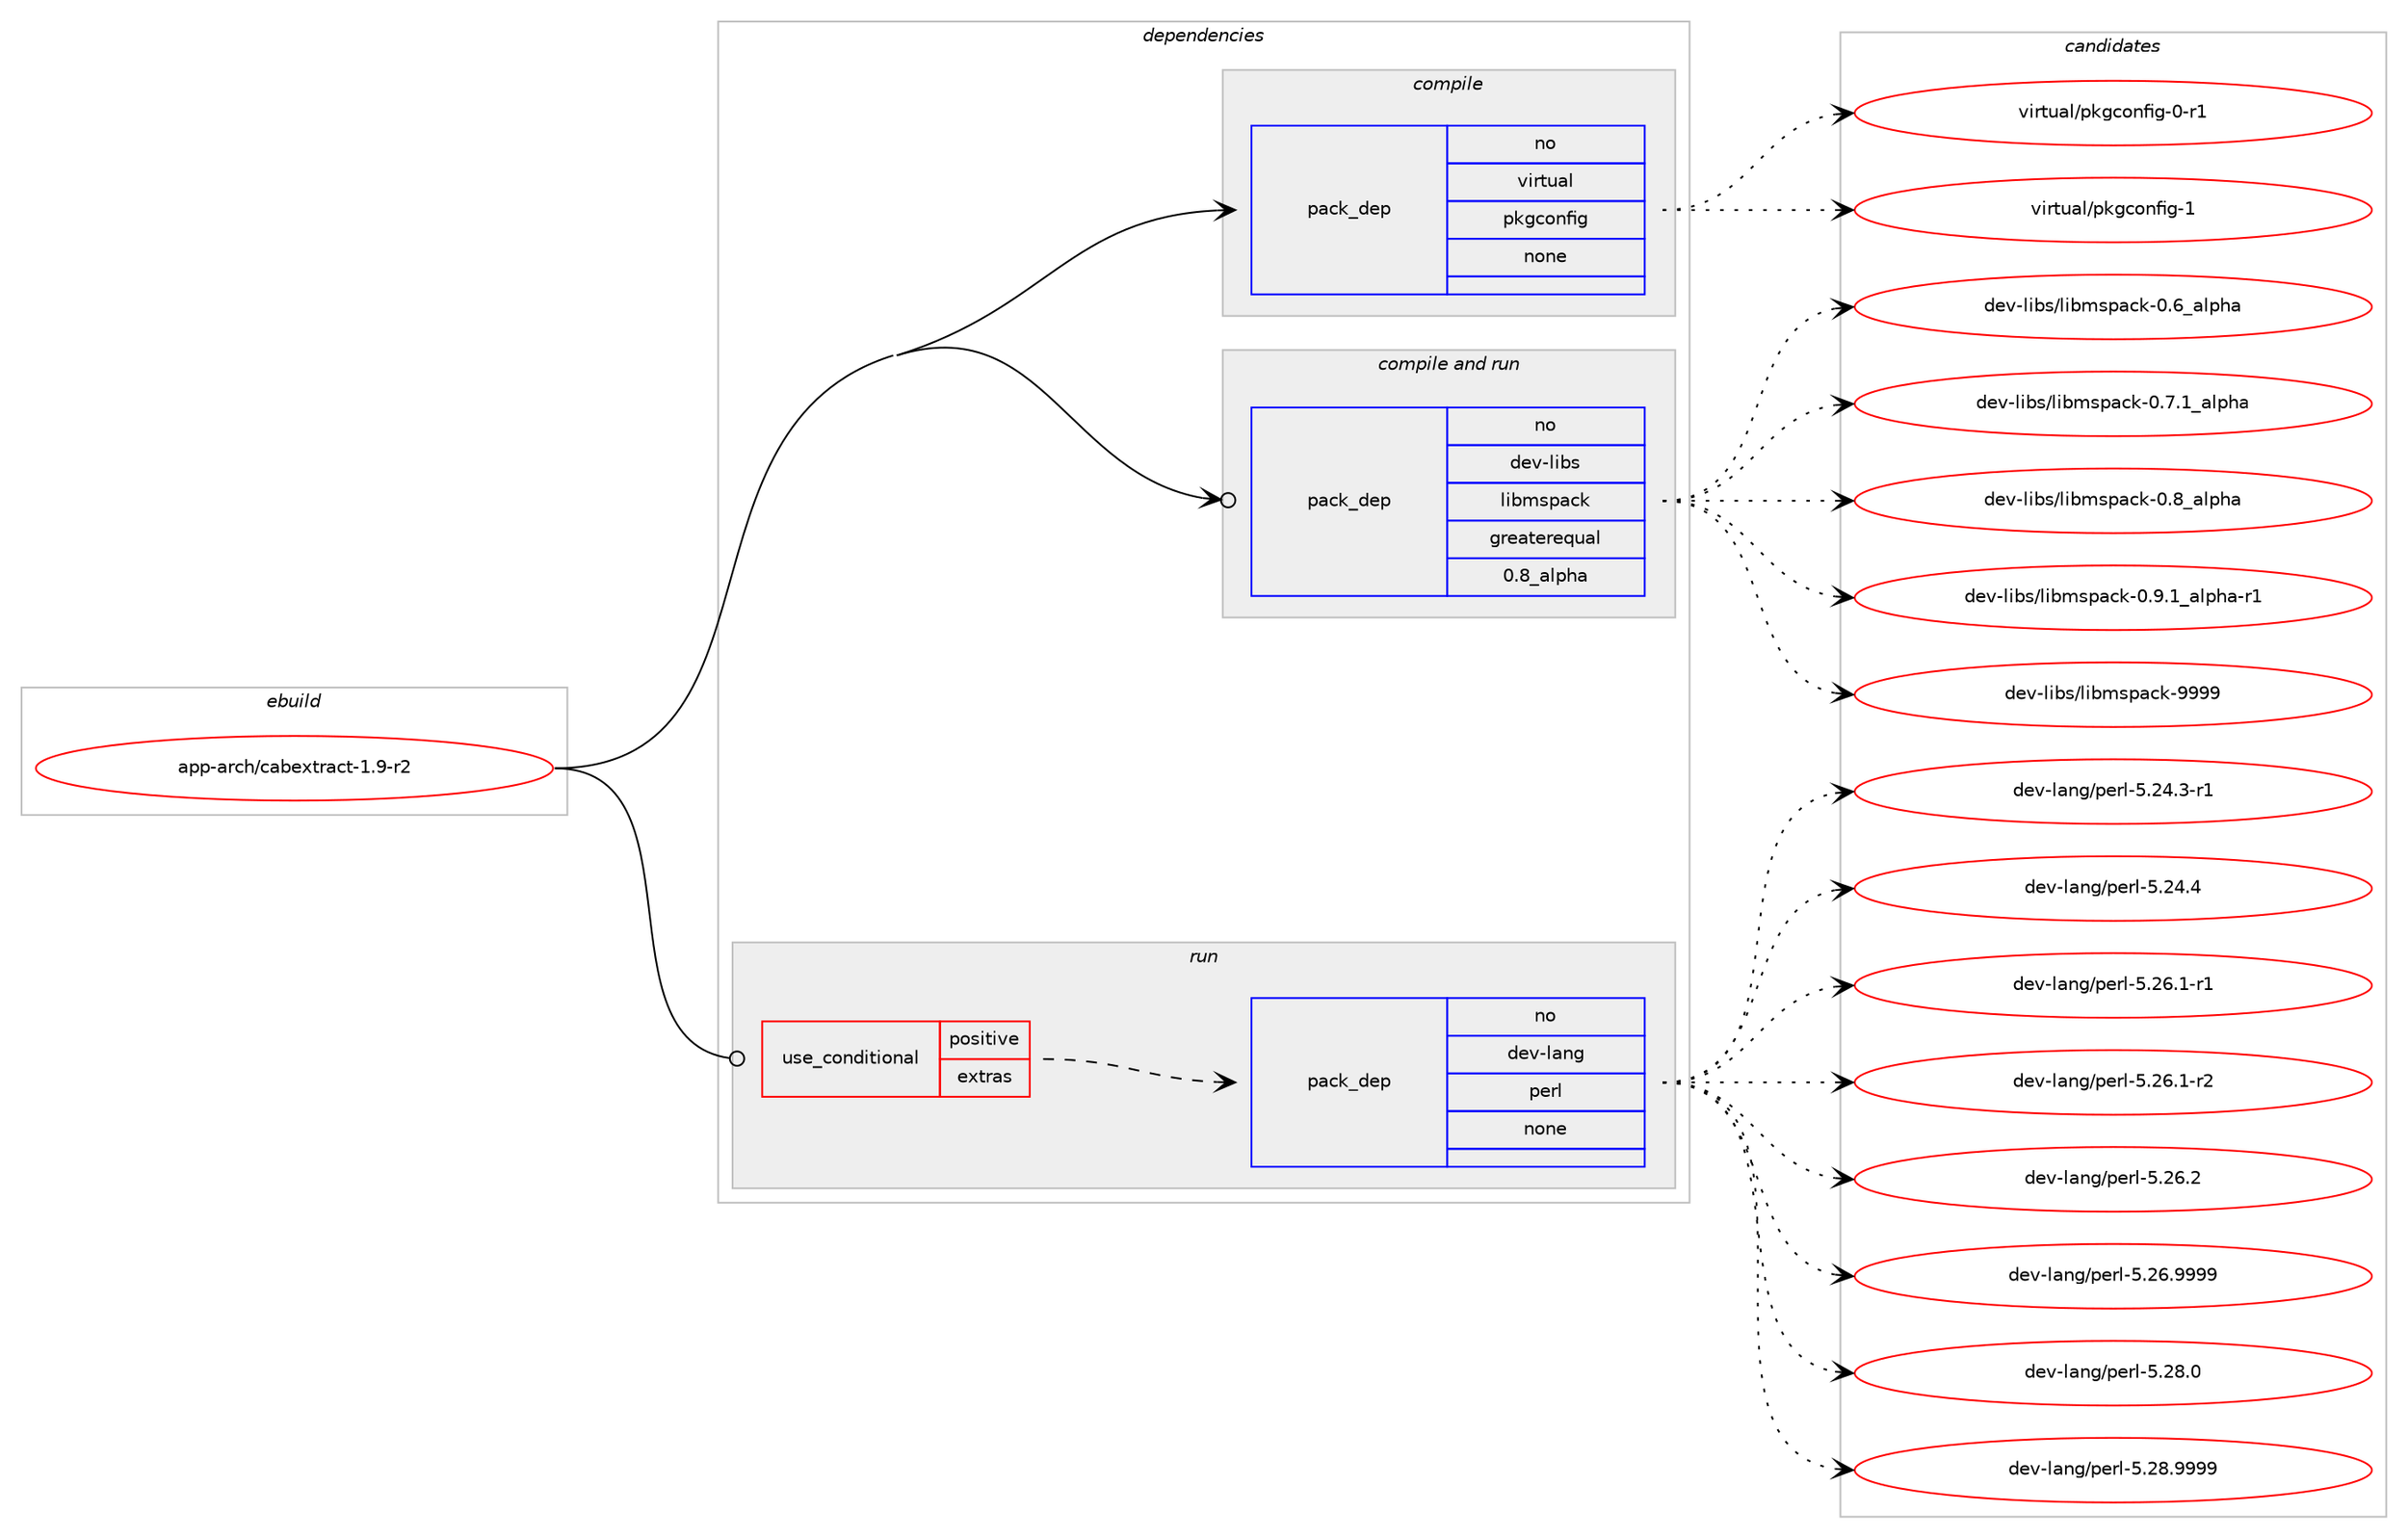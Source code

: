 digraph prolog {

# *************
# Graph options
# *************

newrank=true;
concentrate=true;
compound=true;
graph [rankdir=LR,fontname=Helvetica,fontsize=10,ranksep=1.5];#, ranksep=2.5, nodesep=0.2];
edge  [arrowhead=vee];
node  [fontname=Helvetica,fontsize=10];

# **********
# The ebuild
# **********

subgraph cluster_leftcol {
color=gray;
rank=same;
label=<<i>ebuild</i>>;
id [label="app-arch/cabextract-1.9-r2", color=red, width=4, href="../app-arch/cabextract-1.9-r2.svg"];
}

# ****************
# The dependencies
# ****************

subgraph cluster_midcol {
color=gray;
label=<<i>dependencies</i>>;
subgraph cluster_compile {
fillcolor="#eeeeee";
style=filled;
label=<<i>compile</i>>;
subgraph pack904753 {
dependency1270931 [label=<<TABLE BORDER="0" CELLBORDER="1" CELLSPACING="0" CELLPADDING="4" WIDTH="220"><TR><TD ROWSPAN="6" CELLPADDING="30">pack_dep</TD></TR><TR><TD WIDTH="110">no</TD></TR><TR><TD>virtual</TD></TR><TR><TD>pkgconfig</TD></TR><TR><TD>none</TD></TR><TR><TD></TD></TR></TABLE>>, shape=none, color=blue];
}
id:e -> dependency1270931:w [weight=20,style="solid",arrowhead="vee"];
}
subgraph cluster_compileandrun {
fillcolor="#eeeeee";
style=filled;
label=<<i>compile and run</i>>;
subgraph pack904754 {
dependency1270932 [label=<<TABLE BORDER="0" CELLBORDER="1" CELLSPACING="0" CELLPADDING="4" WIDTH="220"><TR><TD ROWSPAN="6" CELLPADDING="30">pack_dep</TD></TR><TR><TD WIDTH="110">no</TD></TR><TR><TD>dev-libs</TD></TR><TR><TD>libmspack</TD></TR><TR><TD>greaterequal</TD></TR><TR><TD>0.8_alpha</TD></TR></TABLE>>, shape=none, color=blue];
}
id:e -> dependency1270932:w [weight=20,style="solid",arrowhead="odotvee"];
}
subgraph cluster_run {
fillcolor="#eeeeee";
style=filled;
label=<<i>run</i>>;
subgraph cond346459 {
dependency1270933 [label=<<TABLE BORDER="0" CELLBORDER="1" CELLSPACING="0" CELLPADDING="4"><TR><TD ROWSPAN="3" CELLPADDING="10">use_conditional</TD></TR><TR><TD>positive</TD></TR><TR><TD>extras</TD></TR></TABLE>>, shape=none, color=red];
subgraph pack904755 {
dependency1270934 [label=<<TABLE BORDER="0" CELLBORDER="1" CELLSPACING="0" CELLPADDING="4" WIDTH="220"><TR><TD ROWSPAN="6" CELLPADDING="30">pack_dep</TD></TR><TR><TD WIDTH="110">no</TD></TR><TR><TD>dev-lang</TD></TR><TR><TD>perl</TD></TR><TR><TD>none</TD></TR><TR><TD></TD></TR></TABLE>>, shape=none, color=blue];
}
dependency1270933:e -> dependency1270934:w [weight=20,style="dashed",arrowhead="vee"];
}
id:e -> dependency1270933:w [weight=20,style="solid",arrowhead="odot"];
}
}

# **************
# The candidates
# **************

subgraph cluster_choices {
rank=same;
color=gray;
label=<<i>candidates</i>>;

subgraph choice904753 {
color=black;
nodesep=1;
choice11810511411611797108471121071039911111010210510345484511449 [label="virtual/pkgconfig-0-r1", color=red, width=4,href="../virtual/pkgconfig-0-r1.svg"];
choice1181051141161179710847112107103991111101021051034549 [label="virtual/pkgconfig-1", color=red, width=4,href="../virtual/pkgconfig-1.svg"];
dependency1270931:e -> choice11810511411611797108471121071039911111010210510345484511449:w [style=dotted,weight="100"];
dependency1270931:e -> choice1181051141161179710847112107103991111101021051034549:w [style=dotted,weight="100"];
}
subgraph choice904754 {
color=black;
nodesep=1;
choice10010111845108105981154710810598109115112979910745484654959710811210497 [label="dev-libs/libmspack-0.6_alpha", color=red, width=4,href="../dev-libs/libmspack-0.6_alpha.svg"];
choice100101118451081059811547108105981091151129799107454846554649959710811210497 [label="dev-libs/libmspack-0.7.1_alpha", color=red, width=4,href="../dev-libs/libmspack-0.7.1_alpha.svg"];
choice10010111845108105981154710810598109115112979910745484656959710811210497 [label="dev-libs/libmspack-0.8_alpha", color=red, width=4,href="../dev-libs/libmspack-0.8_alpha.svg"];
choice1001011184510810598115471081059810911511297991074548465746499597108112104974511449 [label="dev-libs/libmspack-0.9.1_alpha-r1", color=red, width=4,href="../dev-libs/libmspack-0.9.1_alpha-r1.svg"];
choice1001011184510810598115471081059810911511297991074557575757 [label="dev-libs/libmspack-9999", color=red, width=4,href="../dev-libs/libmspack-9999.svg"];
dependency1270932:e -> choice10010111845108105981154710810598109115112979910745484654959710811210497:w [style=dotted,weight="100"];
dependency1270932:e -> choice100101118451081059811547108105981091151129799107454846554649959710811210497:w [style=dotted,weight="100"];
dependency1270932:e -> choice10010111845108105981154710810598109115112979910745484656959710811210497:w [style=dotted,weight="100"];
dependency1270932:e -> choice1001011184510810598115471081059810911511297991074548465746499597108112104974511449:w [style=dotted,weight="100"];
dependency1270932:e -> choice1001011184510810598115471081059810911511297991074557575757:w [style=dotted,weight="100"];
}
subgraph choice904755 {
color=black;
nodesep=1;
choice100101118451089711010347112101114108455346505246514511449 [label="dev-lang/perl-5.24.3-r1", color=red, width=4,href="../dev-lang/perl-5.24.3-r1.svg"];
choice10010111845108971101034711210111410845534650524652 [label="dev-lang/perl-5.24.4", color=red, width=4,href="../dev-lang/perl-5.24.4.svg"];
choice100101118451089711010347112101114108455346505446494511449 [label="dev-lang/perl-5.26.1-r1", color=red, width=4,href="../dev-lang/perl-5.26.1-r1.svg"];
choice100101118451089711010347112101114108455346505446494511450 [label="dev-lang/perl-5.26.1-r2", color=red, width=4,href="../dev-lang/perl-5.26.1-r2.svg"];
choice10010111845108971101034711210111410845534650544650 [label="dev-lang/perl-5.26.2", color=red, width=4,href="../dev-lang/perl-5.26.2.svg"];
choice10010111845108971101034711210111410845534650544657575757 [label="dev-lang/perl-5.26.9999", color=red, width=4,href="../dev-lang/perl-5.26.9999.svg"];
choice10010111845108971101034711210111410845534650564648 [label="dev-lang/perl-5.28.0", color=red, width=4,href="../dev-lang/perl-5.28.0.svg"];
choice10010111845108971101034711210111410845534650564657575757 [label="dev-lang/perl-5.28.9999", color=red, width=4,href="../dev-lang/perl-5.28.9999.svg"];
dependency1270934:e -> choice100101118451089711010347112101114108455346505246514511449:w [style=dotted,weight="100"];
dependency1270934:e -> choice10010111845108971101034711210111410845534650524652:w [style=dotted,weight="100"];
dependency1270934:e -> choice100101118451089711010347112101114108455346505446494511449:w [style=dotted,weight="100"];
dependency1270934:e -> choice100101118451089711010347112101114108455346505446494511450:w [style=dotted,weight="100"];
dependency1270934:e -> choice10010111845108971101034711210111410845534650544650:w [style=dotted,weight="100"];
dependency1270934:e -> choice10010111845108971101034711210111410845534650544657575757:w [style=dotted,weight="100"];
dependency1270934:e -> choice10010111845108971101034711210111410845534650564648:w [style=dotted,weight="100"];
dependency1270934:e -> choice10010111845108971101034711210111410845534650564657575757:w [style=dotted,weight="100"];
}
}

}
